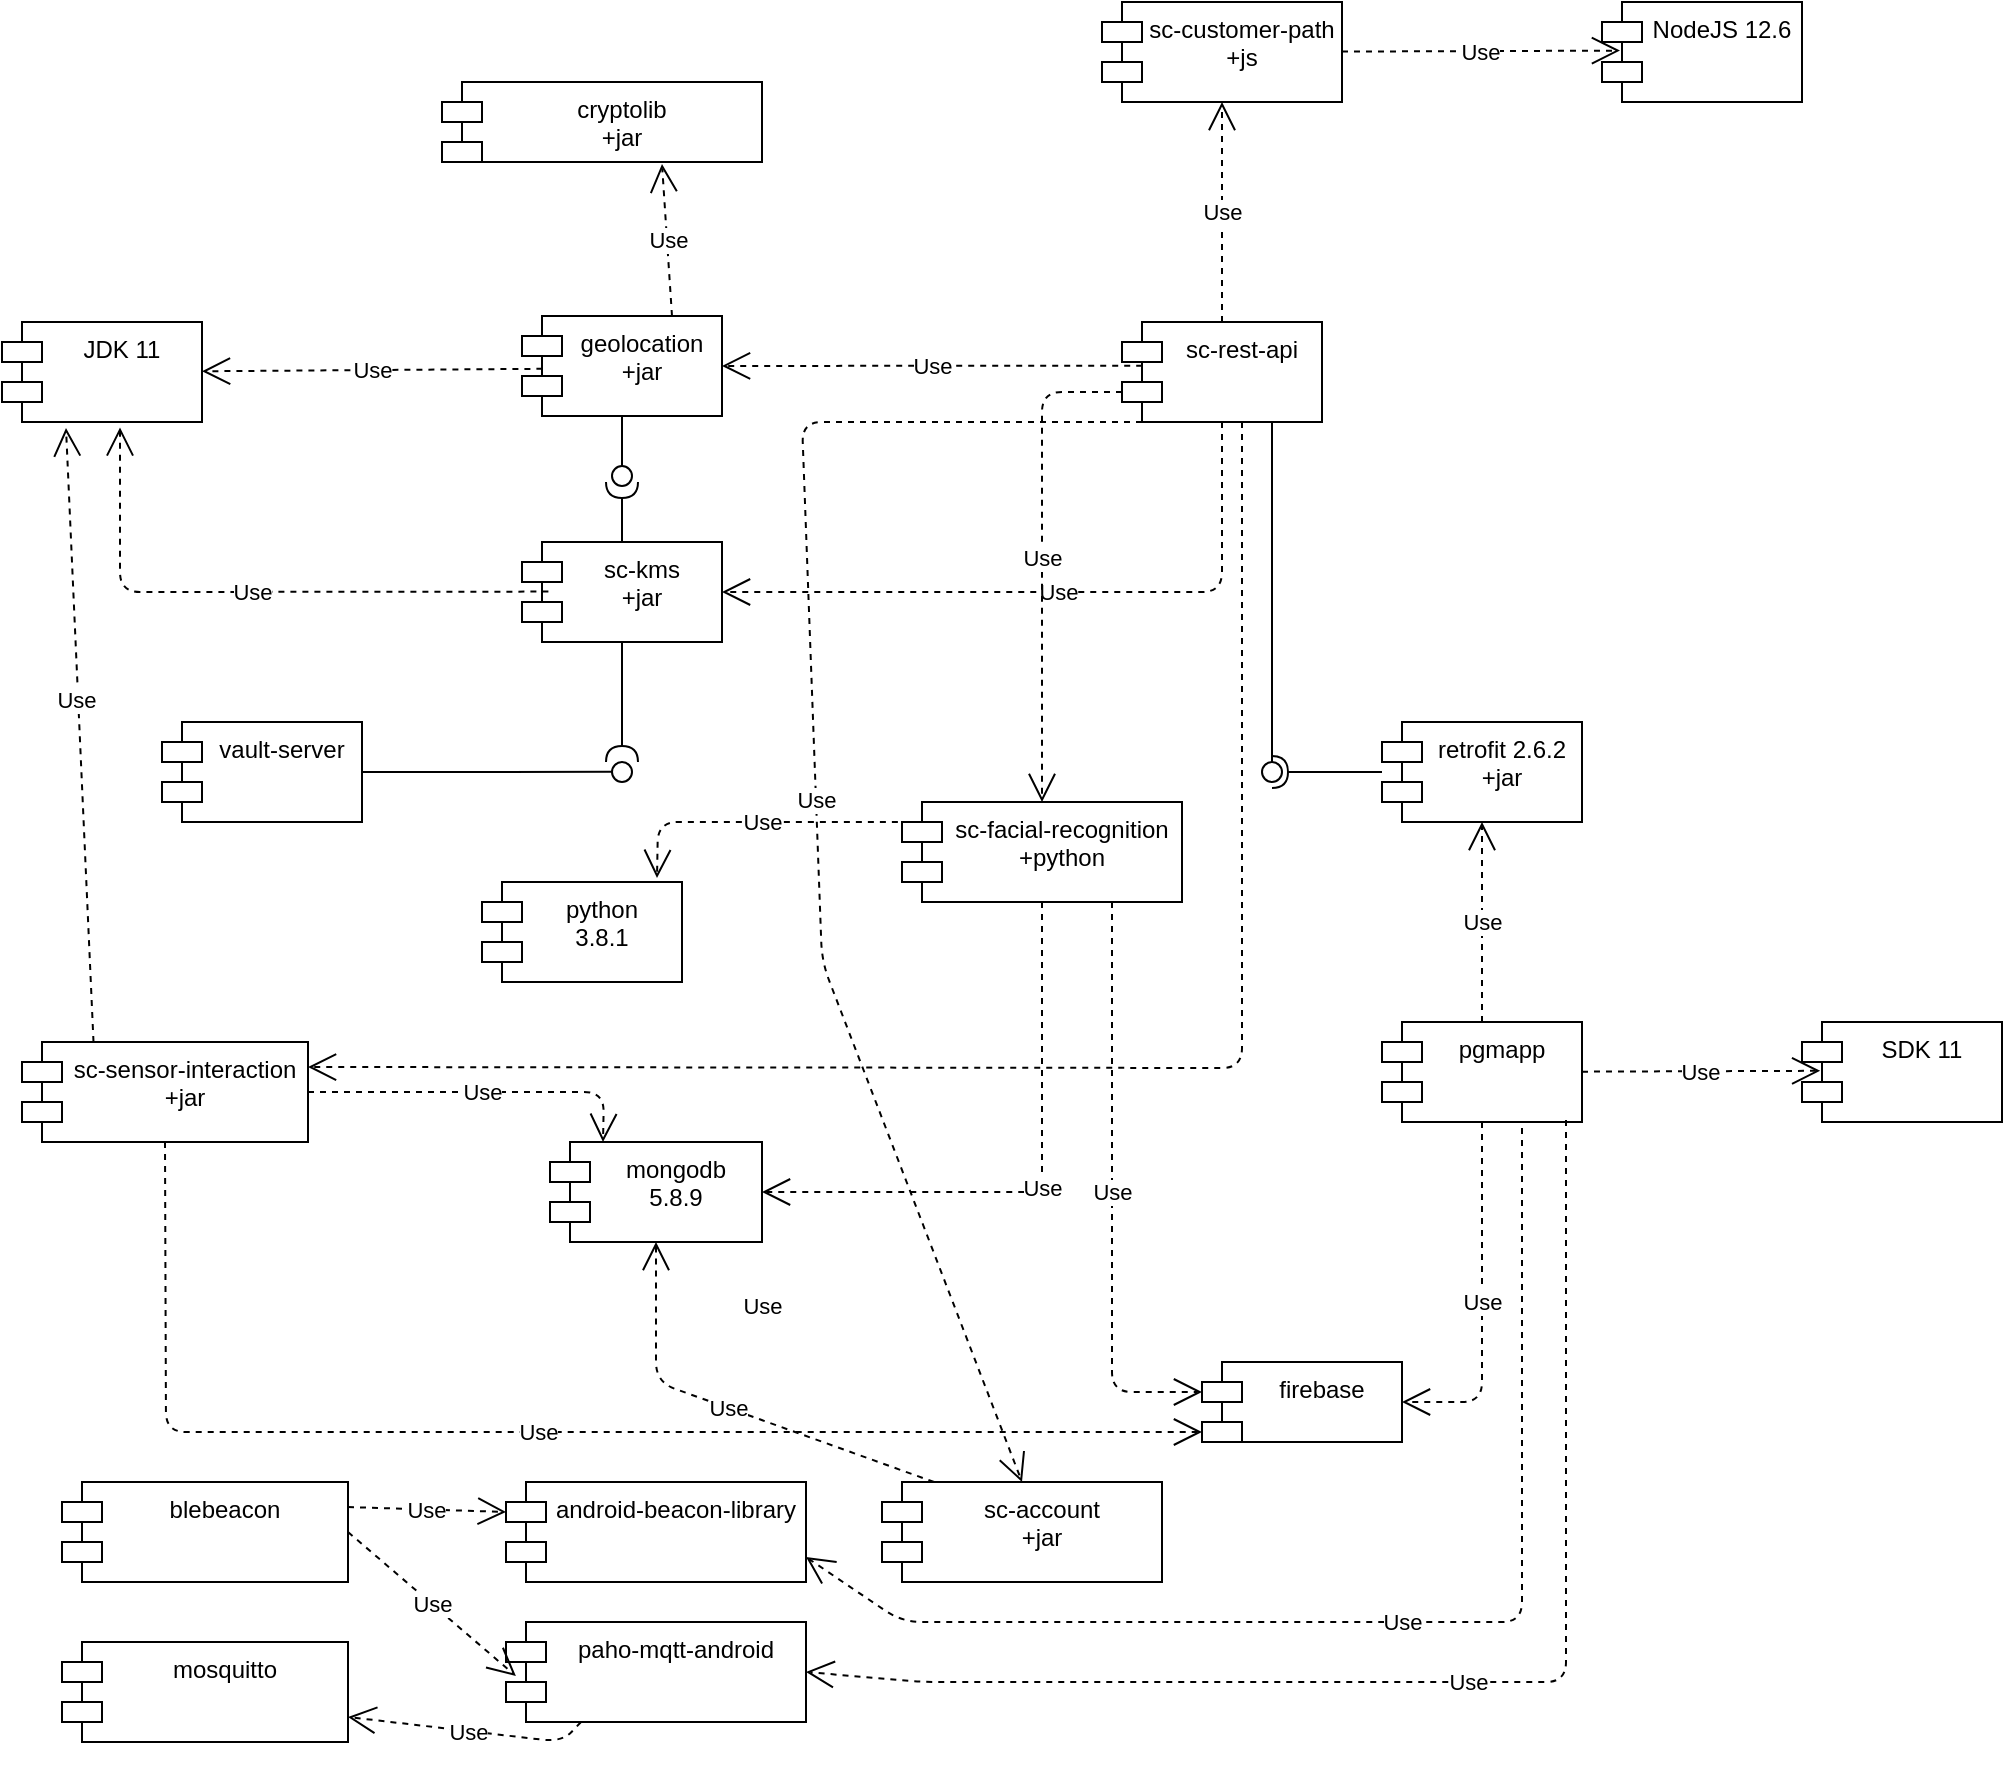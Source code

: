 <mxfile version="12.9.13" type="device"><diagram id="Ez0kHJ_taI-xN8swctzi" name="Page-1"><mxGraphModel dx="2489" dy="762" grid="1" gridSize="10" guides="1" tooltips="1" connect="1" arrows="1" fold="1" page="1" pageScale="1" pageWidth="827" pageHeight="1169" math="0" shadow="0"><root><mxCell id="0"/><mxCell id="1" parent="0"/><mxCell id="7tby21nQuMXcMTD0cwxI-63" value="JDK 11" style="shape=module;align=left;spacingLeft=20;align=center;verticalAlign=top;" parent="1" vertex="1"><mxGeometry x="-60" y="160" width="100" height="50" as="geometry"/></mxCell><mxCell id="7tby21nQuMXcMTD0cwxI-64" value="NodeJS 12.6" style="shape=module;align=left;spacingLeft=20;align=center;verticalAlign=top;" parent="1" vertex="1"><mxGeometry x="740" width="100" height="50" as="geometry"/></mxCell><mxCell id="7tby21nQuMXcMTD0cwxI-65" value="geolocation&#10;+jar" style="shape=module;align=left;spacingLeft=20;align=center;verticalAlign=top;" parent="1" vertex="1"><mxGeometry x="200" y="157" width="100" height="50" as="geometry"/></mxCell><mxCell id="7tby21nQuMXcMTD0cwxI-66" value="sc-customer-path&#10;+js" style="shape=module;align=left;spacingLeft=20;align=center;verticalAlign=top;" parent="1" vertex="1"><mxGeometry x="490" width="120" height="50" as="geometry"/></mxCell><mxCell id="7tby21nQuMXcMTD0cwxI-68" value="pgmapp&#10;" style="shape=module;align=left;spacingLeft=20;align=center;verticalAlign=top;" parent="1" vertex="1"><mxGeometry x="630" y="510" width="100" height="50" as="geometry"/></mxCell><mxCell id="7tby21nQuMXcMTD0cwxI-70" value="Use" style="endArrow=open;endSize=12;dashed=1;html=1;exitX=0.102;exitY=0.528;exitDx=0;exitDy=0;exitPerimeter=0;" parent="1" source="7tby21nQuMXcMTD0cwxI-65" target="7tby21nQuMXcMTD0cwxI-63" edge="1"><mxGeometry width="160" relative="1" as="geometry"><mxPoint x="201" y="380" as="sourcePoint"/><mxPoint x="150" y="340" as="targetPoint"/></mxGeometry></mxCell><mxCell id="7tby21nQuMXcMTD0cwxI-71" value="Use" style="endArrow=open;endSize=12;dashed=1;html=1;entryX=0.09;entryY=0.486;entryDx=0;entryDy=0;entryPerimeter=0;" parent="1" source="7tby21nQuMXcMTD0cwxI-66" target="7tby21nQuMXcMTD0cwxI-64" edge="1"><mxGeometry width="160" relative="1" as="geometry"><mxPoint x="221" y="340" as="sourcePoint"/><mxPoint x="670" y="23" as="targetPoint"/></mxGeometry></mxCell><mxCell id="7tby21nQuMXcMTD0cwxI-72" value="sc-rest-api" style="shape=module;align=left;spacingLeft=20;align=center;verticalAlign=top;" parent="1" vertex="1"><mxGeometry x="500" y="160" width="100" height="50" as="geometry"/></mxCell><mxCell id="7tby21nQuMXcMTD0cwxI-74" value="Use" style="endArrow=open;endSize=12;dashed=1;html=1;exitX=0.101;exitY=0.437;exitDx=0;exitDy=0;exitPerimeter=0;" parent="1" source="7tby21nQuMXcMTD0cwxI-72" target="7tby21nQuMXcMTD0cwxI-65" edge="1"><mxGeometry width="160" relative="1" as="geometry"><mxPoint x="420" y="371" as="sourcePoint"/><mxPoint x="340" y="350" as="targetPoint"/></mxGeometry></mxCell><mxCell id="7tby21nQuMXcMTD0cwxI-75" value="Use" style="endArrow=open;endSize=12;dashed=1;html=1;exitX=0.5;exitY=0;exitDx=0;exitDy=0;" parent="1" source="7tby21nQuMXcMTD0cwxI-72" target="7tby21nQuMXcMTD0cwxI-66" edge="1"><mxGeometry width="160" relative="1" as="geometry"><mxPoint x="410" y="395.5" as="sourcePoint"/><mxPoint x="330" y="374.5" as="targetPoint"/></mxGeometry></mxCell><mxCell id="7tby21nQuMXcMTD0cwxI-76" value="retrofit 2.6.2&#10;+jar" style="shape=module;align=left;spacingLeft=20;align=center;verticalAlign=top;" parent="1" vertex="1"><mxGeometry x="630" y="360" width="100" height="50" as="geometry"/></mxCell><mxCell id="7tby21nQuMXcMTD0cwxI-77" value="SDK 11" style="shape=module;align=left;spacingLeft=20;align=center;verticalAlign=top;" parent="1" vertex="1"><mxGeometry x="840" y="510" width="100" height="50" as="geometry"/></mxCell><mxCell id="7tby21nQuMXcMTD0cwxI-78" value="" style="rounded=0;orthogonalLoop=1;jettySize=auto;html=1;endArrow=none;endFill=0;exitX=0.75;exitY=1;exitDx=0;exitDy=0;" parent="1" source="7tby21nQuMXcMTD0cwxI-72" target="7tby21nQuMXcMTD0cwxI-80" edge="1"><mxGeometry relative="1" as="geometry"><mxPoint x="580" y="385" as="sourcePoint"/></mxGeometry></mxCell><mxCell id="7tby21nQuMXcMTD0cwxI-79" value="" style="rounded=0;orthogonalLoop=1;jettySize=auto;html=1;endArrow=halfCircle;endFill=0;entryX=0.5;entryY=0.5;entryDx=0;entryDy=0;endSize=6;strokeWidth=1;" parent="1" source="7tby21nQuMXcMTD0cwxI-76" target="7tby21nQuMXcMTD0cwxI-80" edge="1"><mxGeometry relative="1" as="geometry"><mxPoint x="620" y="385" as="sourcePoint"/></mxGeometry></mxCell><mxCell id="7tby21nQuMXcMTD0cwxI-80" value="" style="ellipse;whiteSpace=wrap;html=1;fontFamily=Helvetica;fontSize=12;fontColor=#000000;align=center;strokeColor=#000000;fillColor=#ffffff;points=[];aspect=fixed;resizable=0;" parent="1" vertex="1"><mxGeometry x="570" y="380" width="10" height="10" as="geometry"/></mxCell><mxCell id="7tby21nQuMXcMTD0cwxI-81" value="Use" style="endArrow=open;endSize=12;dashed=1;html=1;exitX=0.5;exitY=0;exitDx=0;exitDy=0;entryX=0.5;entryY=1;entryDx=0;entryDy=0;" parent="1" source="7tby21nQuMXcMTD0cwxI-68" target="7tby21nQuMXcMTD0cwxI-76" edge="1"><mxGeometry width="160" relative="1" as="geometry"><mxPoint x="660" y="431" as="sourcePoint"/><mxPoint x="550" y="420" as="targetPoint"/></mxGeometry></mxCell><mxCell id="7tby21nQuMXcMTD0cwxI-83" value="sc-kms&#10;+jar" style="shape=module;align=left;spacingLeft=20;align=center;verticalAlign=top;" parent="1" vertex="1"><mxGeometry x="200" y="270" width="100" height="50" as="geometry"/></mxCell><mxCell id="7tby21nQuMXcMTD0cwxI-84" value="Use" style="endArrow=open;endSize=12;dashed=1;html=1;exitX=0.5;exitY=1;exitDx=0;exitDy=0;entryX=1;entryY=0.5;entryDx=0;entryDy=0;" parent="1" source="7tby21nQuMXcMTD0cwxI-72" target="7tby21nQuMXcMTD0cwxI-83" edge="1"><mxGeometry width="160" relative="1" as="geometry"><mxPoint x="430" y="381" as="sourcePoint"/><mxPoint x="320" y="370" as="targetPoint"/><Array as="points"><mxPoint x="550" y="295"/></Array></mxGeometry></mxCell><mxCell id="7tby21nQuMXcMTD0cwxI-85" value="Use" style="endArrow=open;endSize=12;dashed=1;html=1;exitX=0.132;exitY=0.496;exitDx=0;exitDy=0;exitPerimeter=0;entryX=0.59;entryY=1.054;entryDx=0;entryDy=0;entryPerimeter=0;" parent="1" source="7tby21nQuMXcMTD0cwxI-83" target="7tby21nQuMXcMTD0cwxI-63" edge="1"><mxGeometry width="160" relative="1" as="geometry"><mxPoint x="220" y="425.5" as="sourcePoint"/><mxPoint x="140" y="344.5" as="targetPoint"/><Array as="points"><mxPoint x="-1" y="295"/></Array></mxGeometry></mxCell><mxCell id="7tby21nQuMXcMTD0cwxI-86" value="vault-server" style="shape=module;align=left;spacingLeft=20;align=center;verticalAlign=top;" parent="1" vertex="1"><mxGeometry x="20" y="360" width="100" height="50" as="geometry"/></mxCell><mxCell id="7tby21nQuMXcMTD0cwxI-87" value="" style="rounded=0;orthogonalLoop=1;jettySize=auto;html=1;endArrow=none;endFill=0;exitX=1;exitY=0.5;exitDx=0;exitDy=0;entryX=0.031;entryY=0.493;entryDx=0;entryDy=0;entryPerimeter=0;" parent="1" source="7tby21nQuMXcMTD0cwxI-86" target="7tby21nQuMXcMTD0cwxI-89" edge="1"><mxGeometry relative="1" as="geometry"><mxPoint x="210" y="535" as="sourcePoint"/><mxPoint x="230" y="470" as="targetPoint"/></mxGeometry></mxCell><mxCell id="7tby21nQuMXcMTD0cwxI-88" value="" style="rounded=0;orthogonalLoop=1;jettySize=auto;html=1;endArrow=halfCircle;endFill=0;endSize=6;strokeWidth=1;exitX=0.5;exitY=1;exitDx=0;exitDy=0;" parent="1" source="7tby21nQuMXcMTD0cwxI-83" edge="1"><mxGeometry relative="1" as="geometry"><mxPoint x="250" y="535" as="sourcePoint"/><mxPoint x="250" y="380" as="targetPoint"/></mxGeometry></mxCell><mxCell id="7tby21nQuMXcMTD0cwxI-89" value="" style="ellipse;whiteSpace=wrap;html=1;fontFamily=Helvetica;fontSize=12;fontColor=#000000;align=center;strokeColor=#000000;fillColor=#ffffff;points=[];aspect=fixed;resizable=0;" parent="1" vertex="1"><mxGeometry x="245" y="380" width="10" height="10" as="geometry"/></mxCell><mxCell id="7tby21nQuMXcMTD0cwxI-90" value="cryptolib&#10;+jar" style="shape=module;align=left;spacingLeft=20;align=center;verticalAlign=top;" parent="1" vertex="1"><mxGeometry x="160" y="40" width="160" height="40" as="geometry"/></mxCell><mxCell id="7tby21nQuMXcMTD0cwxI-93" value="Use" style="endArrow=open;endSize=12;dashed=1;html=1;exitX=0.75;exitY=0;exitDx=0;exitDy=0;" parent="1" source="7tby21nQuMXcMTD0cwxI-65" edge="1"><mxGeometry width="160" relative="1" as="geometry"><mxPoint x="560" y="271" as="sourcePoint"/><mxPoint x="270" y="81" as="targetPoint"/><Array as="points"/></mxGeometry></mxCell><mxCell id="7tby21nQuMXcMTD0cwxI-94" value="Use" style="endArrow=open;endSize=12;dashed=1;html=1;entryX=0.091;entryY=0.488;entryDx=0;entryDy=0;entryPerimeter=0;" parent="1" source="7tby21nQuMXcMTD0cwxI-68" target="7tby21nQuMXcMTD0cwxI-77" edge="1"><mxGeometry width="160" relative="1" as="geometry"><mxPoint x="730" y="534.76" as="sourcePoint"/><mxPoint x="840" y="535" as="targetPoint"/></mxGeometry></mxCell><mxCell id="7tby21nQuMXcMTD0cwxI-95" value="sc-facial-recognition&#10;+python" style="shape=module;align=left;spacingLeft=20;align=center;verticalAlign=top;" parent="1" vertex="1"><mxGeometry x="390" y="400" width="140" height="50" as="geometry"/></mxCell><mxCell id="7tby21nQuMXcMTD0cwxI-96" value="mongodb&#10;5.8.9" style="shape=module;align=left;spacingLeft=20;align=center;verticalAlign=top;" parent="1" vertex="1"><mxGeometry x="214" y="570" width="106" height="50" as="geometry"/></mxCell><mxCell id="7tby21nQuMXcMTD0cwxI-97" value="firebase" style="shape=module;align=left;spacingLeft=20;align=center;verticalAlign=top;" parent="1" vertex="1"><mxGeometry x="540" y="680" width="100" height="40" as="geometry"/></mxCell><mxCell id="7tby21nQuMXcMTD0cwxI-98" value="Use" style="endArrow=open;endSize=12;dashed=1;html=1;exitX=0;exitY=0;exitDx=0;exitDy=35;entryX=0.5;entryY=0;entryDx=0;entryDy=0;exitPerimeter=0;" parent="1" source="7tby21nQuMXcMTD0cwxI-72" target="7tby21nQuMXcMTD0cwxI-95" edge="1"><mxGeometry width="160" relative="1" as="geometry"><mxPoint x="500" y="530" as="sourcePoint"/><mxPoint x="660" y="530" as="targetPoint"/><Array as="points"><mxPoint x="460" y="195"/></Array></mxGeometry></mxCell><mxCell id="7tby21nQuMXcMTD0cwxI-100" value="Use" style="endArrow=open;endSize=12;dashed=1;html=1;exitX=0.5;exitY=1;exitDx=0;exitDy=0;entryX=1;entryY=0.5;entryDx=0;entryDy=0;" parent="1" source="7tby21nQuMXcMTD0cwxI-95" target="7tby21nQuMXcMTD0cwxI-96" edge="1"><mxGeometry width="160" relative="1" as="geometry"><mxPoint x="370" y="700" as="sourcePoint"/><mxPoint x="530" y="700" as="targetPoint"/><Array as="points"><mxPoint x="460" y="595"/></Array></mxGeometry></mxCell><mxCell id="7tby21nQuMXcMTD0cwxI-101" value="Use" style="endArrow=open;endSize=12;dashed=1;html=1;exitX=0.75;exitY=1;exitDx=0;exitDy=0;entryX=0;entryY=0;entryDx=0;entryDy=15;entryPerimeter=0;" parent="1" source="7tby21nQuMXcMTD0cwxI-95" target="7tby21nQuMXcMTD0cwxI-97" edge="1"><mxGeometry width="160" relative="1" as="geometry"><mxPoint x="430" y="810" as="sourcePoint"/><mxPoint x="590" y="810" as="targetPoint"/><Array as="points"><mxPoint x="495" y="695"/></Array></mxGeometry></mxCell><mxCell id="7tby21nQuMXcMTD0cwxI-102" value="Use" style="endArrow=open;endSize=12;dashed=1;html=1;exitX=0.5;exitY=1;exitDx=0;exitDy=0;entryX=1;entryY=0.5;entryDx=0;entryDy=0;" parent="1" source="7tby21nQuMXcMTD0cwxI-68" target="7tby21nQuMXcMTD0cwxI-97" edge="1"><mxGeometry width="160" relative="1" as="geometry"><mxPoint x="610" y="830" as="sourcePoint"/><mxPoint x="770" y="830" as="targetPoint"/><Array as="points"><mxPoint x="680" y="700"/></Array></mxGeometry></mxCell><mxCell id="ww4hk9807ln09oWFz5E9-4" value="python&#10;3.8.1" style="shape=module;align=left;spacingLeft=20;align=center;verticalAlign=top;" parent="1" vertex="1"><mxGeometry x="180" y="440" width="100" height="50" as="geometry"/></mxCell><mxCell id="ww4hk9807ln09oWFz5E9-5" value="Use" style="endArrow=open;endSize=12;dashed=1;html=1;exitX=0.071;exitY=0.2;exitDx=0;exitDy=0;exitPerimeter=0;entryX=0.875;entryY=-0.04;entryDx=0;entryDy=0;entryPerimeter=0;" parent="1" source="7tby21nQuMXcMTD0cwxI-95" target="ww4hk9807ln09oWFz5E9-4" edge="1"><mxGeometry width="160" relative="1" as="geometry"><mxPoint x="380" y="490" as="sourcePoint"/><mxPoint x="540" y="490" as="targetPoint"/><Array as="points"><mxPoint x="268" y="410"/></Array></mxGeometry></mxCell><mxCell id="VdcQuEOuWZkPaCdNjWhp-1" value="sc-sensor-interaction&#10;+jar" style="shape=module;align=left;spacingLeft=20;align=center;verticalAlign=top;" parent="1" vertex="1"><mxGeometry x="-50" y="520" width="143" height="50" as="geometry"/></mxCell><mxCell id="VdcQuEOuWZkPaCdNjWhp-3" value="Use" style="endArrow=open;endSize=12;dashed=1;html=1;exitX=1;exitY=0.5;exitDx=0;exitDy=0;entryX=0.25;entryY=0;entryDx=0;entryDy=0;" parent="1" source="VdcQuEOuWZkPaCdNjWhp-1" target="7tby21nQuMXcMTD0cwxI-96" edge="1"><mxGeometry width="160" relative="1" as="geometry"><mxPoint x="50" y="570" as="sourcePoint"/><mxPoint x="-90" y="705" as="targetPoint"/><Array as="points"><mxPoint x="200" y="545"/><mxPoint x="241" y="545"/></Array></mxGeometry></mxCell><mxCell id="VdcQuEOuWZkPaCdNjWhp-4" value="Use" style="endArrow=open;endSize=12;dashed=1;html=1;exitX=0.5;exitY=1;exitDx=0;exitDy=0;entryX=0;entryY=0;entryDx=0;entryDy=35;entryPerimeter=0;" parent="1" source="VdcQuEOuWZkPaCdNjWhp-1" target="7tby21nQuMXcMTD0cwxI-97" edge="1"><mxGeometry width="160" relative="1" as="geometry"><mxPoint x="103" y="542.5" as="sourcePoint"/><mxPoint x="250.5" y="580" as="targetPoint"/><Array as="points"><mxPoint x="22" y="715"/><mxPoint x="170" y="715"/></Array></mxGeometry></mxCell><mxCell id="VdcQuEOuWZkPaCdNjWhp-6" value="Use" style="endArrow=open;endSize=12;dashed=1;html=1;entryX=0.32;entryY=1.06;entryDx=0;entryDy=0;entryPerimeter=0;exitX=0.25;exitY=0;exitDx=0;exitDy=0;" parent="1" source="VdcQuEOuWZkPaCdNjWhp-1" target="7tby21nQuMXcMTD0cwxI-63" edge="1"><mxGeometry x="0.115" y="1" width="160" relative="1" as="geometry"><mxPoint x="740" y="544.823" as="sourcePoint"/><mxPoint x="35" y="479" as="targetPoint"/><mxPoint as="offset"/></mxGeometry></mxCell><mxCell id="VdcQuEOuWZkPaCdNjWhp-7" value="mosquitto" style="shape=module;align=left;spacingLeft=20;align=center;verticalAlign=top;" parent="1" vertex="1"><mxGeometry x="-30" y="820" width="143" height="50" as="geometry"/></mxCell><mxCell id="VdcQuEOuWZkPaCdNjWhp-11" value="blebeacon" style="shape=module;align=left;spacingLeft=20;align=center;verticalAlign=top;" parent="1" vertex="1"><mxGeometry x="-30" y="740" width="143" height="50" as="geometry"/></mxCell><mxCell id="VdcQuEOuWZkPaCdNjWhp-15" value="android-beacon-library" style="shape=module;align=left;spacingLeft=20;align=center;verticalAlign=top;" parent="1" vertex="1"><mxGeometry x="192" y="740" width="150" height="50" as="geometry"/></mxCell><mxCell id="VdcQuEOuWZkPaCdNjWhp-16" value="Use" style="endArrow=open;endSize=12;dashed=1;html=1;entryX=0;entryY=0;entryDx=0;entryDy=15;entryPerimeter=0;exitX=1;exitY=0.25;exitDx=0;exitDy=0;" parent="1" edge="1" target="VdcQuEOuWZkPaCdNjWhp-15" source="VdcQuEOuWZkPaCdNjWhp-11"><mxGeometry width="160" relative="1" as="geometry"><mxPoint x="-50" y="800" as="sourcePoint"/><mxPoint x="-149.5" y="790" as="targetPoint"/></mxGeometry></mxCell><mxCell id="1YS_W_ab6Kziwc0xqbVQ-1" value="Use" style="endArrow=open;endSize=12;dashed=1;html=1;entryX=1;entryY=0.25;entryDx=0;entryDy=0;" parent="1" target="VdcQuEOuWZkPaCdNjWhp-1" edge="1"><mxGeometry x="-0.183" y="-120" width="160" relative="1" as="geometry"><mxPoint x="560" y="210" as="sourcePoint"/><mxPoint x="310" y="305" as="targetPoint"/><Array as="points"><mxPoint x="560" y="533"/></Array><mxPoint x="-120" y="119" as="offset"/></mxGeometry></mxCell><mxCell id="ER47uTSoSP15yfX4bpJm-1" value="sc-account&#10;+jar" style="shape=module;align=left;spacingLeft=20;align=center;verticalAlign=top;" parent="1" vertex="1"><mxGeometry x="380" y="740" width="140" height="50" as="geometry"/></mxCell><mxCell id="ER47uTSoSP15yfX4bpJm-2" value="Use" style="endArrow=open;endSize=12;dashed=1;html=1;exitX=0;exitY=1;exitDx=10;exitDy=0;entryX=0.5;entryY=0;entryDx=0;entryDy=0;exitPerimeter=0;" parent="1" source="7tby21nQuMXcMTD0cwxI-72" target="ER47uTSoSP15yfX4bpJm-1" edge="1"><mxGeometry width="160" relative="1" as="geometry"><mxPoint x="510" y="205" as="sourcePoint"/><mxPoint x="470" y="410" as="targetPoint"/><Array as="points"><mxPoint x="340" y="210"/><mxPoint x="350" y="480"/></Array></mxGeometry></mxCell><mxCell id="ER47uTSoSP15yfX4bpJm-3" value="Use" style="endArrow=open;endSize=12;dashed=1;html=1;entryX=0.5;entryY=1;entryDx=0;entryDy=0;exitX=0.186;exitY=0;exitDx=0;exitDy=0;exitPerimeter=0;" parent="1" source="ER47uTSoSP15yfX4bpJm-1" target="7tby21nQuMXcMTD0cwxI-96" edge="1"><mxGeometry width="160" relative="1" as="geometry"><mxPoint x="440" y="670" as="sourcePoint"/><mxPoint x="320" y="760" as="targetPoint"/><Array as="points"><mxPoint x="267" y="690"/></Array></mxGeometry></mxCell><mxCell id="6V4QNl-qYHcokR-u3BJ7-1" value="paho-mqtt-android" style="shape=module;align=left;spacingLeft=20;align=center;verticalAlign=top;" vertex="1" parent="1"><mxGeometry x="192" y="810" width="150" height="50" as="geometry"/></mxCell><mxCell id="6V4QNl-qYHcokR-u3BJ7-2" value="Use" style="endArrow=open;endSize=12;dashed=1;html=1;exitX=1;exitY=0.5;exitDx=0;exitDy=0;entryX=0.033;entryY=0.54;entryDx=0;entryDy=0;entryPerimeter=0;" edge="1" parent="1" source="VdcQuEOuWZkPaCdNjWhp-11" target="6V4QNl-qYHcokR-u3BJ7-1"><mxGeometry width="160" relative="1" as="geometry"><mxPoint x="-125.5" y="460" as="sourcePoint"/><mxPoint x="-125" y="390" as="targetPoint"/></mxGeometry></mxCell><mxCell id="6V4QNl-qYHcokR-u3BJ7-5" value="Use" style="endArrow=open;endSize=12;dashed=1;html=1;exitX=0.25;exitY=1;exitDx=0;exitDy=0;entryX=1;entryY=0.75;entryDx=0;entryDy=0;" edge="1" parent="1" source="6V4QNl-qYHcokR-u3BJ7-1" target="VdcQuEOuWZkPaCdNjWhp-7"><mxGeometry width="160" relative="1" as="geometry"><mxPoint x="143" y="765" as="sourcePoint"/><mxPoint x="150" y="890" as="targetPoint"/><Array as="points"><mxPoint x="220" y="870"/></Array></mxGeometry></mxCell><mxCell id="6V4QNl-qYHcokR-u3BJ7-6" value="Use" style="endArrow=open;endSize=12;dashed=1;html=1;entryX=1;entryY=0.75;entryDx=0;entryDy=0;" edge="1" parent="1" target="VdcQuEOuWZkPaCdNjWhp-15"><mxGeometry width="160" relative="1" as="geometry"><mxPoint x="700" y="563" as="sourcePoint"/><mxPoint x="202" y="765" as="targetPoint"/><Array as="points"><mxPoint x="700" y="810"/><mxPoint x="390" y="810"/></Array></mxGeometry></mxCell><mxCell id="6V4QNl-qYHcokR-u3BJ7-7" value="Use" style="endArrow=open;endSize=12;dashed=1;html=1;entryX=1;entryY=0.5;entryDx=0;entryDy=0;exitX=0.92;exitY=0.98;exitDx=0;exitDy=0;exitPerimeter=0;" edge="1" parent="1" source="7tby21nQuMXcMTD0cwxI-68" target="6V4QNl-qYHcokR-u3BJ7-1"><mxGeometry width="160" relative="1" as="geometry"><mxPoint x="710" y="573" as="sourcePoint"/><mxPoint x="352" y="787.5" as="targetPoint"/><Array as="points"><mxPoint x="722" y="840"/><mxPoint x="400" y="840"/></Array></mxGeometry></mxCell><mxCell id="6V4QNl-qYHcokR-u3BJ7-9" value="" style="rounded=0;orthogonalLoop=1;jettySize=auto;html=1;endArrow=halfCircle;endFill=0;endSize=6;strokeWidth=1;exitX=0.5;exitY=0;exitDx=0;exitDy=0;" edge="1" parent="1" source="7tby21nQuMXcMTD0cwxI-83"><mxGeometry relative="1" as="geometry"><mxPoint x="260" y="330" as="sourcePoint"/><mxPoint x="250" y="240" as="targetPoint"/></mxGeometry></mxCell><mxCell id="6V4QNl-qYHcokR-u3BJ7-10" value="" style="rounded=0;orthogonalLoop=1;jettySize=auto;html=1;endArrow=none;endFill=0;exitX=0.5;exitY=1;exitDx=0;exitDy=0;" edge="1" parent="1" source="7tby21nQuMXcMTD0cwxI-65"><mxGeometry relative="1" as="geometry"><mxPoint x="130" y="395" as="sourcePoint"/><mxPoint x="250" y="237" as="targetPoint"/></mxGeometry></mxCell><mxCell id="6V4QNl-qYHcokR-u3BJ7-12" value="" style="ellipse;whiteSpace=wrap;html=1;fontFamily=Helvetica;fontSize=12;fontColor=#000000;align=center;strokeColor=#000000;fillColor=#ffffff;points=[];aspect=fixed;resizable=0;" vertex="1" parent="1"><mxGeometry x="245" y="232" width="10" height="10" as="geometry"/></mxCell></root></mxGraphModel></diagram></mxfile>